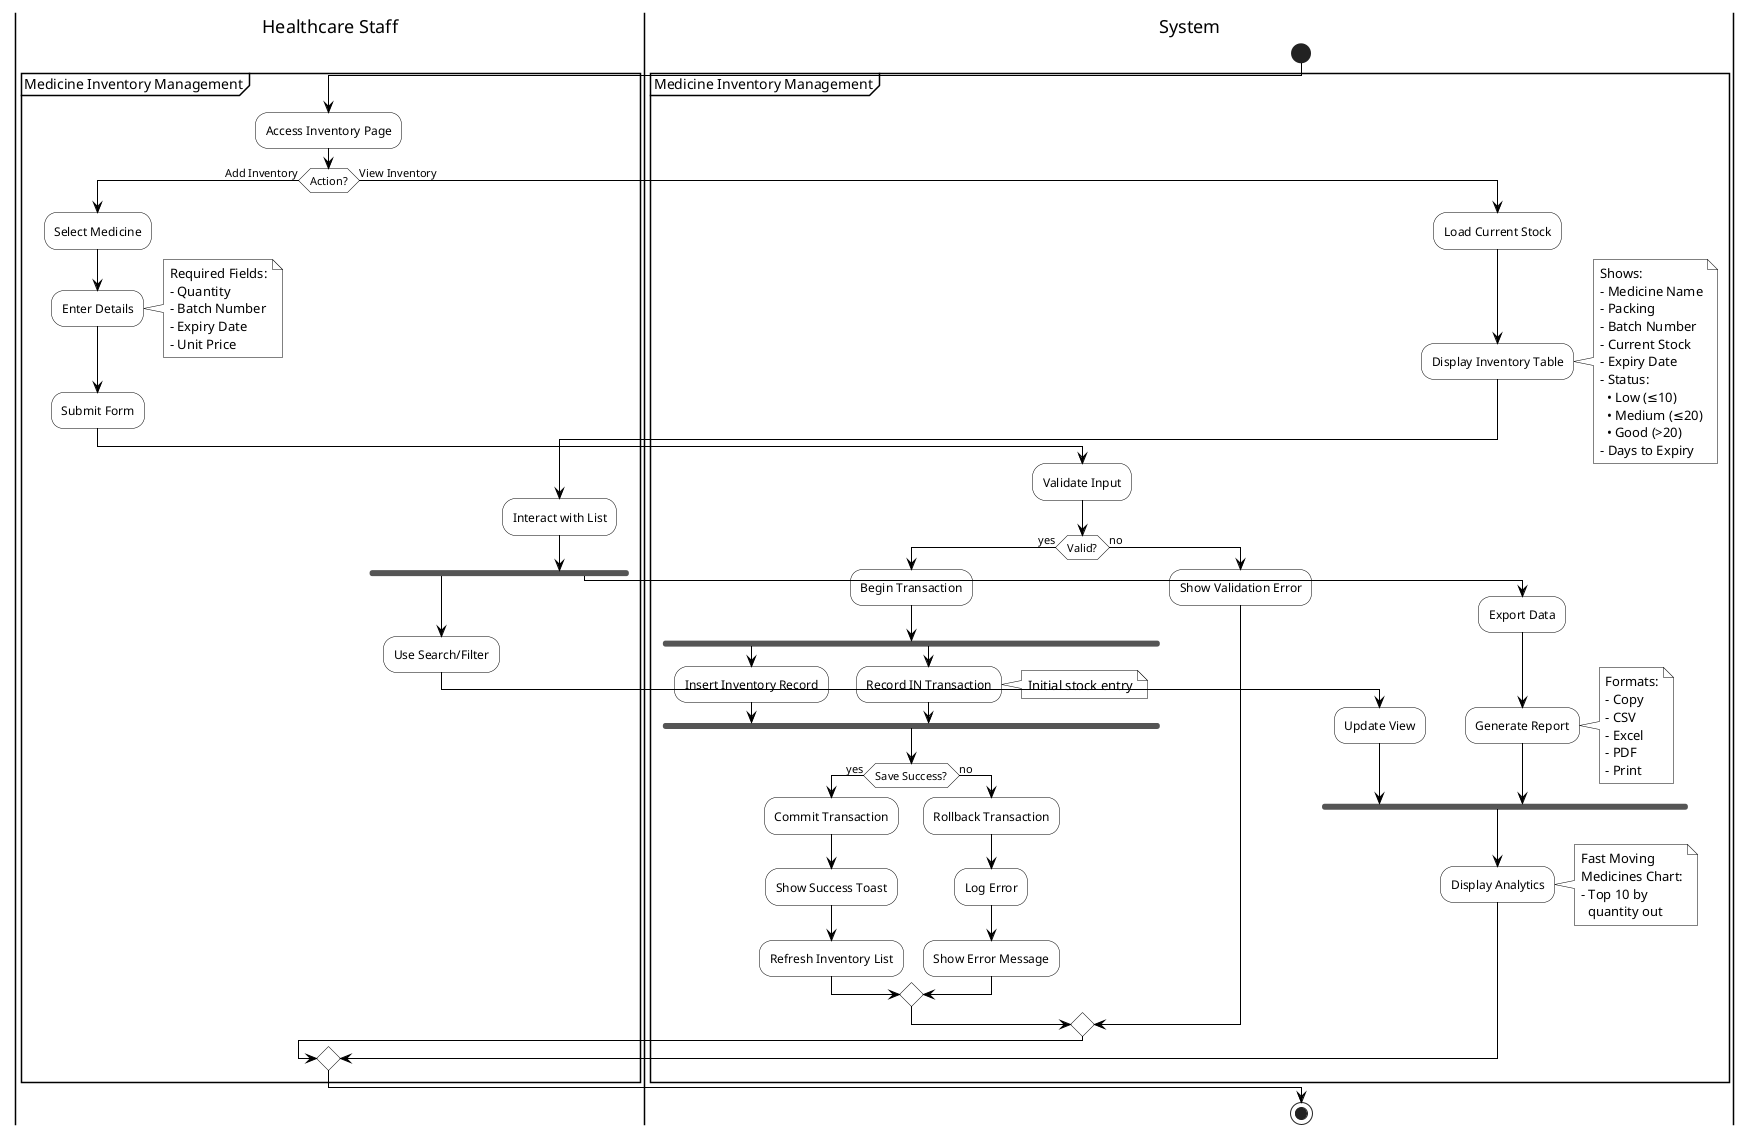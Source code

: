 @startuml Medicine Inventory Activity
skinparam monochrome true
skinparam shadowing false
skinparam ActivityBackgroundColor white
skinparam ActivityBorderColor black
skinparam ArrowColor black
skinparam NoteBackgroundColor white
skinparam NoteBorderColor black

|Healthcare Staff|
|System|

start

partition "Medicine Inventory Management" {
  |#white|Healthcare Staff|
  :Access Inventory Page;
  
  if (Action?) then (Add Inventory)
    :Select Medicine;
    :Enter Details;
    note right
      Required Fields:
      - Quantity
      - Batch Number
      - Expiry Date
      - Unit Price
    end note
    :Submit Form;
    
    |#white|System|
    :Validate Input;
    
    if (Valid?) then (yes)
      :Begin Transaction;
      fork
        :Insert Inventory Record;
      fork again
        :Record IN Transaction;
        note right: Initial stock entry
      end fork
      
      if (Save Success?) then (yes)
        :Commit Transaction;
        :Show Success Toast;
        :Refresh Inventory List;
      else (no)
        :Rollback Transaction;
        :Log Error;
        :Show Error Message;
      endif
    else (no)
      :Show Validation Error;
    endif
    
  else (View Inventory)
    |#white|System|
    :Load Current Stock;
    :Display Inventory Table;
    note right
      Shows:
      - Medicine Name
      - Packing
      - Batch Number
      - Current Stock
      - Expiry Date
      - Status:
        • Low (≤10)
        • Medium (≤20)
        • Good (>20)
      - Days to Expiry
    end note
    
    |#white|Healthcare Staff|
    :Interact with List;
    
    fork
      :Use Search/Filter;
      |#white|System|
      :Update View;
    fork again
      :Export Data;
      |#white|System|
      :Generate Report;
      note right
        Formats:
        - Copy
        - CSV
        - Excel
        - PDF
        - Print
      end note
    end fork
    
    |#white|System|
    :Display Analytics;
    note right
      Fast Moving
      Medicines Chart:
      - Top 10 by
        quantity out
    end note
  endif
}

stop

@enduml 